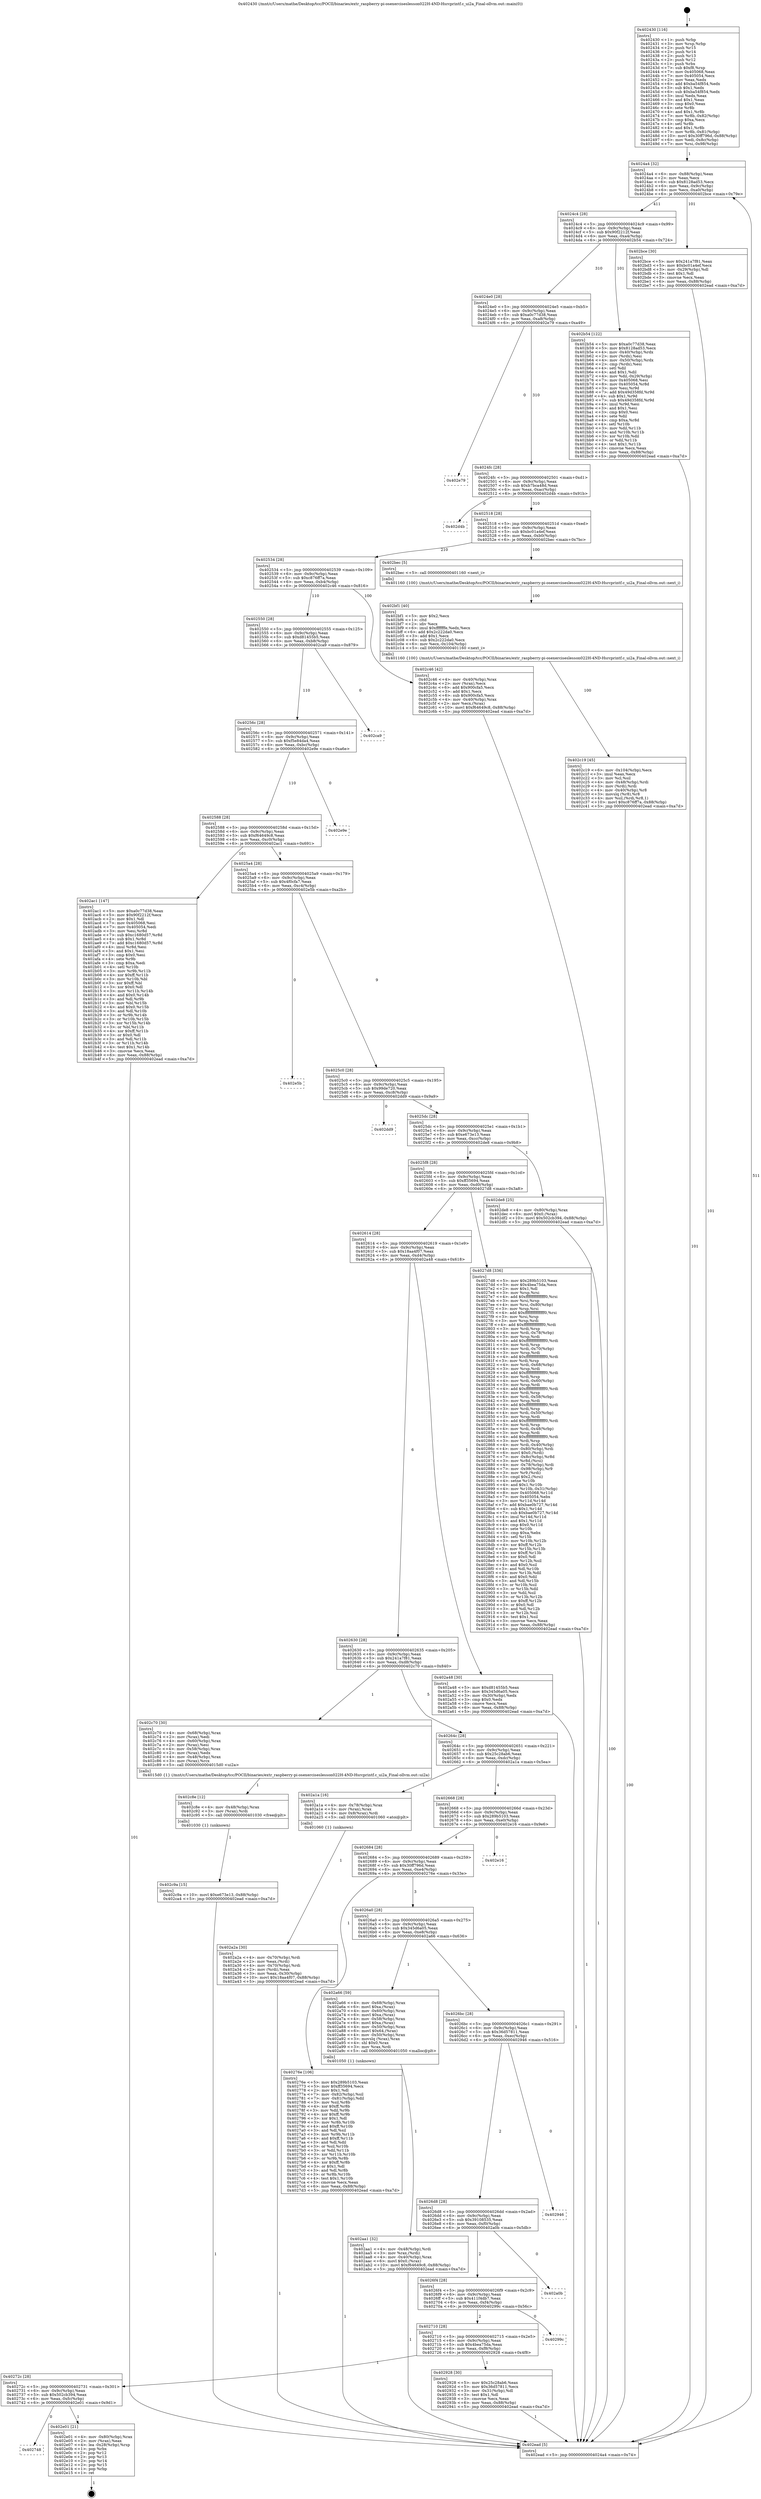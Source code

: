 digraph "0x402430" {
  label = "0x402430 (/mnt/c/Users/mathe/Desktop/tcc/POCII/binaries/extr_raspberry-pi-osexerciseslesson022H-4ND-Hsrcprintf.c_ui2a_Final-ollvm.out::main(0))"
  labelloc = "t"
  node[shape=record]

  Entry [label="",width=0.3,height=0.3,shape=circle,fillcolor=black,style=filled]
  "0x4024a4" [label="{
     0x4024a4 [32]\l
     | [instrs]\l
     &nbsp;&nbsp;0x4024a4 \<+6\>: mov -0x88(%rbp),%eax\l
     &nbsp;&nbsp;0x4024aa \<+2\>: mov %eax,%ecx\l
     &nbsp;&nbsp;0x4024ac \<+6\>: sub $0x8128ad53,%ecx\l
     &nbsp;&nbsp;0x4024b2 \<+6\>: mov %eax,-0x9c(%rbp)\l
     &nbsp;&nbsp;0x4024b8 \<+6\>: mov %ecx,-0xa0(%rbp)\l
     &nbsp;&nbsp;0x4024be \<+6\>: je 0000000000402bce \<main+0x79e\>\l
  }"]
  "0x402bce" [label="{
     0x402bce [30]\l
     | [instrs]\l
     &nbsp;&nbsp;0x402bce \<+5\>: mov $0x241a7f81,%eax\l
     &nbsp;&nbsp;0x402bd3 \<+5\>: mov $0xbc01a4ef,%ecx\l
     &nbsp;&nbsp;0x402bd8 \<+3\>: mov -0x29(%rbp),%dl\l
     &nbsp;&nbsp;0x402bdb \<+3\>: test $0x1,%dl\l
     &nbsp;&nbsp;0x402bde \<+3\>: cmovne %ecx,%eax\l
     &nbsp;&nbsp;0x402be1 \<+6\>: mov %eax,-0x88(%rbp)\l
     &nbsp;&nbsp;0x402be7 \<+5\>: jmp 0000000000402ead \<main+0xa7d\>\l
  }"]
  "0x4024c4" [label="{
     0x4024c4 [28]\l
     | [instrs]\l
     &nbsp;&nbsp;0x4024c4 \<+5\>: jmp 00000000004024c9 \<main+0x99\>\l
     &nbsp;&nbsp;0x4024c9 \<+6\>: mov -0x9c(%rbp),%eax\l
     &nbsp;&nbsp;0x4024cf \<+5\>: sub $0x90f2212f,%eax\l
     &nbsp;&nbsp;0x4024d4 \<+6\>: mov %eax,-0xa4(%rbp)\l
     &nbsp;&nbsp;0x4024da \<+6\>: je 0000000000402b54 \<main+0x724\>\l
  }"]
  Exit [label="",width=0.3,height=0.3,shape=circle,fillcolor=black,style=filled,peripheries=2]
  "0x402b54" [label="{
     0x402b54 [122]\l
     | [instrs]\l
     &nbsp;&nbsp;0x402b54 \<+5\>: mov $0xa0c77d38,%eax\l
     &nbsp;&nbsp;0x402b59 \<+5\>: mov $0x8128ad53,%ecx\l
     &nbsp;&nbsp;0x402b5e \<+4\>: mov -0x40(%rbp),%rdx\l
     &nbsp;&nbsp;0x402b62 \<+2\>: mov (%rdx),%esi\l
     &nbsp;&nbsp;0x402b64 \<+4\>: mov -0x50(%rbp),%rdx\l
     &nbsp;&nbsp;0x402b68 \<+2\>: cmp (%rdx),%esi\l
     &nbsp;&nbsp;0x402b6a \<+4\>: setl %dil\l
     &nbsp;&nbsp;0x402b6e \<+4\>: and $0x1,%dil\l
     &nbsp;&nbsp;0x402b72 \<+4\>: mov %dil,-0x29(%rbp)\l
     &nbsp;&nbsp;0x402b76 \<+7\>: mov 0x405068,%esi\l
     &nbsp;&nbsp;0x402b7d \<+8\>: mov 0x405054,%r8d\l
     &nbsp;&nbsp;0x402b85 \<+3\>: mov %esi,%r9d\l
     &nbsp;&nbsp;0x402b88 \<+7\>: add $0x49d358fd,%r9d\l
     &nbsp;&nbsp;0x402b8f \<+4\>: sub $0x1,%r9d\l
     &nbsp;&nbsp;0x402b93 \<+7\>: sub $0x49d358fd,%r9d\l
     &nbsp;&nbsp;0x402b9a \<+4\>: imul %r9d,%esi\l
     &nbsp;&nbsp;0x402b9e \<+3\>: and $0x1,%esi\l
     &nbsp;&nbsp;0x402ba1 \<+3\>: cmp $0x0,%esi\l
     &nbsp;&nbsp;0x402ba4 \<+4\>: sete %dil\l
     &nbsp;&nbsp;0x402ba8 \<+4\>: cmp $0xa,%r8d\l
     &nbsp;&nbsp;0x402bac \<+4\>: setl %r10b\l
     &nbsp;&nbsp;0x402bb0 \<+3\>: mov %dil,%r11b\l
     &nbsp;&nbsp;0x402bb3 \<+3\>: and %r10b,%r11b\l
     &nbsp;&nbsp;0x402bb6 \<+3\>: xor %r10b,%dil\l
     &nbsp;&nbsp;0x402bb9 \<+3\>: or %dil,%r11b\l
     &nbsp;&nbsp;0x402bbc \<+4\>: test $0x1,%r11b\l
     &nbsp;&nbsp;0x402bc0 \<+3\>: cmovne %ecx,%eax\l
     &nbsp;&nbsp;0x402bc3 \<+6\>: mov %eax,-0x88(%rbp)\l
     &nbsp;&nbsp;0x402bc9 \<+5\>: jmp 0000000000402ead \<main+0xa7d\>\l
  }"]
  "0x4024e0" [label="{
     0x4024e0 [28]\l
     | [instrs]\l
     &nbsp;&nbsp;0x4024e0 \<+5\>: jmp 00000000004024e5 \<main+0xb5\>\l
     &nbsp;&nbsp;0x4024e5 \<+6\>: mov -0x9c(%rbp),%eax\l
     &nbsp;&nbsp;0x4024eb \<+5\>: sub $0xa0c77d38,%eax\l
     &nbsp;&nbsp;0x4024f0 \<+6\>: mov %eax,-0xa8(%rbp)\l
     &nbsp;&nbsp;0x4024f6 \<+6\>: je 0000000000402e79 \<main+0xa49\>\l
  }"]
  "0x402748" [label="{
     0x402748\l
  }", style=dashed]
  "0x402e79" [label="{
     0x402e79\l
  }", style=dashed]
  "0x4024fc" [label="{
     0x4024fc [28]\l
     | [instrs]\l
     &nbsp;&nbsp;0x4024fc \<+5\>: jmp 0000000000402501 \<main+0xd1\>\l
     &nbsp;&nbsp;0x402501 \<+6\>: mov -0x9c(%rbp),%eax\l
     &nbsp;&nbsp;0x402507 \<+5\>: sub $0xb7bca48d,%eax\l
     &nbsp;&nbsp;0x40250c \<+6\>: mov %eax,-0xac(%rbp)\l
     &nbsp;&nbsp;0x402512 \<+6\>: je 0000000000402d4b \<main+0x91b\>\l
  }"]
  "0x402e01" [label="{
     0x402e01 [21]\l
     | [instrs]\l
     &nbsp;&nbsp;0x402e01 \<+4\>: mov -0x80(%rbp),%rax\l
     &nbsp;&nbsp;0x402e05 \<+2\>: mov (%rax),%eax\l
     &nbsp;&nbsp;0x402e07 \<+4\>: lea -0x28(%rbp),%rsp\l
     &nbsp;&nbsp;0x402e0b \<+1\>: pop %rbx\l
     &nbsp;&nbsp;0x402e0c \<+2\>: pop %r12\l
     &nbsp;&nbsp;0x402e0e \<+2\>: pop %r13\l
     &nbsp;&nbsp;0x402e10 \<+2\>: pop %r14\l
     &nbsp;&nbsp;0x402e12 \<+2\>: pop %r15\l
     &nbsp;&nbsp;0x402e14 \<+1\>: pop %rbp\l
     &nbsp;&nbsp;0x402e15 \<+1\>: ret\l
  }"]
  "0x402d4b" [label="{
     0x402d4b\l
  }", style=dashed]
  "0x402518" [label="{
     0x402518 [28]\l
     | [instrs]\l
     &nbsp;&nbsp;0x402518 \<+5\>: jmp 000000000040251d \<main+0xed\>\l
     &nbsp;&nbsp;0x40251d \<+6\>: mov -0x9c(%rbp),%eax\l
     &nbsp;&nbsp;0x402523 \<+5\>: sub $0xbc01a4ef,%eax\l
     &nbsp;&nbsp;0x402528 \<+6\>: mov %eax,-0xb0(%rbp)\l
     &nbsp;&nbsp;0x40252e \<+6\>: je 0000000000402bec \<main+0x7bc\>\l
  }"]
  "0x402c9a" [label="{
     0x402c9a [15]\l
     | [instrs]\l
     &nbsp;&nbsp;0x402c9a \<+10\>: movl $0xe673e13,-0x88(%rbp)\l
     &nbsp;&nbsp;0x402ca4 \<+5\>: jmp 0000000000402ead \<main+0xa7d\>\l
  }"]
  "0x402bec" [label="{
     0x402bec [5]\l
     | [instrs]\l
     &nbsp;&nbsp;0x402bec \<+5\>: call 0000000000401160 \<next_i\>\l
     | [calls]\l
     &nbsp;&nbsp;0x401160 \{100\} (/mnt/c/Users/mathe/Desktop/tcc/POCII/binaries/extr_raspberry-pi-osexerciseslesson022H-4ND-Hsrcprintf.c_ui2a_Final-ollvm.out::next_i)\l
  }"]
  "0x402534" [label="{
     0x402534 [28]\l
     | [instrs]\l
     &nbsp;&nbsp;0x402534 \<+5\>: jmp 0000000000402539 \<main+0x109\>\l
     &nbsp;&nbsp;0x402539 \<+6\>: mov -0x9c(%rbp),%eax\l
     &nbsp;&nbsp;0x40253f \<+5\>: sub $0xc876ff7a,%eax\l
     &nbsp;&nbsp;0x402544 \<+6\>: mov %eax,-0xb4(%rbp)\l
     &nbsp;&nbsp;0x40254a \<+6\>: je 0000000000402c46 \<main+0x816\>\l
  }"]
  "0x402c8e" [label="{
     0x402c8e [12]\l
     | [instrs]\l
     &nbsp;&nbsp;0x402c8e \<+4\>: mov -0x48(%rbp),%rax\l
     &nbsp;&nbsp;0x402c92 \<+3\>: mov (%rax),%rdi\l
     &nbsp;&nbsp;0x402c95 \<+5\>: call 0000000000401030 \<free@plt\>\l
     | [calls]\l
     &nbsp;&nbsp;0x401030 \{1\} (unknown)\l
  }"]
  "0x402c46" [label="{
     0x402c46 [42]\l
     | [instrs]\l
     &nbsp;&nbsp;0x402c46 \<+4\>: mov -0x40(%rbp),%rax\l
     &nbsp;&nbsp;0x402c4a \<+2\>: mov (%rax),%ecx\l
     &nbsp;&nbsp;0x402c4c \<+6\>: add $0x900cfa5,%ecx\l
     &nbsp;&nbsp;0x402c52 \<+3\>: add $0x1,%ecx\l
     &nbsp;&nbsp;0x402c55 \<+6\>: sub $0x900cfa5,%ecx\l
     &nbsp;&nbsp;0x402c5b \<+4\>: mov -0x40(%rbp),%rax\l
     &nbsp;&nbsp;0x402c5f \<+2\>: mov %ecx,(%rax)\l
     &nbsp;&nbsp;0x402c61 \<+10\>: movl $0xf64649c8,-0x88(%rbp)\l
     &nbsp;&nbsp;0x402c6b \<+5\>: jmp 0000000000402ead \<main+0xa7d\>\l
  }"]
  "0x402550" [label="{
     0x402550 [28]\l
     | [instrs]\l
     &nbsp;&nbsp;0x402550 \<+5\>: jmp 0000000000402555 \<main+0x125\>\l
     &nbsp;&nbsp;0x402555 \<+6\>: mov -0x9c(%rbp),%eax\l
     &nbsp;&nbsp;0x40255b \<+5\>: sub $0xd81455b5,%eax\l
     &nbsp;&nbsp;0x402560 \<+6\>: mov %eax,-0xb8(%rbp)\l
     &nbsp;&nbsp;0x402566 \<+6\>: je 0000000000402ca9 \<main+0x879\>\l
  }"]
  "0x402c19" [label="{
     0x402c19 [45]\l
     | [instrs]\l
     &nbsp;&nbsp;0x402c19 \<+6\>: mov -0x104(%rbp),%ecx\l
     &nbsp;&nbsp;0x402c1f \<+3\>: imul %eax,%ecx\l
     &nbsp;&nbsp;0x402c22 \<+3\>: mov %cl,%sil\l
     &nbsp;&nbsp;0x402c25 \<+4\>: mov -0x48(%rbp),%rdi\l
     &nbsp;&nbsp;0x402c29 \<+3\>: mov (%rdi),%rdi\l
     &nbsp;&nbsp;0x402c2c \<+4\>: mov -0x40(%rbp),%r8\l
     &nbsp;&nbsp;0x402c30 \<+3\>: movslq (%r8),%r8\l
     &nbsp;&nbsp;0x402c33 \<+4\>: mov %sil,(%rdi,%r8,1)\l
     &nbsp;&nbsp;0x402c37 \<+10\>: movl $0xc876ff7a,-0x88(%rbp)\l
     &nbsp;&nbsp;0x402c41 \<+5\>: jmp 0000000000402ead \<main+0xa7d\>\l
  }"]
  "0x402ca9" [label="{
     0x402ca9\l
  }", style=dashed]
  "0x40256c" [label="{
     0x40256c [28]\l
     | [instrs]\l
     &nbsp;&nbsp;0x40256c \<+5\>: jmp 0000000000402571 \<main+0x141\>\l
     &nbsp;&nbsp;0x402571 \<+6\>: mov -0x9c(%rbp),%eax\l
     &nbsp;&nbsp;0x402577 \<+5\>: sub $0xf5e84da4,%eax\l
     &nbsp;&nbsp;0x40257c \<+6\>: mov %eax,-0xbc(%rbp)\l
     &nbsp;&nbsp;0x402582 \<+6\>: je 0000000000402e9e \<main+0xa6e\>\l
  }"]
  "0x402bf1" [label="{
     0x402bf1 [40]\l
     | [instrs]\l
     &nbsp;&nbsp;0x402bf1 \<+5\>: mov $0x2,%ecx\l
     &nbsp;&nbsp;0x402bf6 \<+1\>: cltd\l
     &nbsp;&nbsp;0x402bf7 \<+2\>: idiv %ecx\l
     &nbsp;&nbsp;0x402bf9 \<+6\>: imul $0xfffffffe,%edx,%ecx\l
     &nbsp;&nbsp;0x402bff \<+6\>: add $0x2c222da0,%ecx\l
     &nbsp;&nbsp;0x402c05 \<+3\>: add $0x1,%ecx\l
     &nbsp;&nbsp;0x402c08 \<+6\>: sub $0x2c222da0,%ecx\l
     &nbsp;&nbsp;0x402c0e \<+6\>: mov %ecx,-0x104(%rbp)\l
     &nbsp;&nbsp;0x402c14 \<+5\>: call 0000000000401160 \<next_i\>\l
     | [calls]\l
     &nbsp;&nbsp;0x401160 \{100\} (/mnt/c/Users/mathe/Desktop/tcc/POCII/binaries/extr_raspberry-pi-osexerciseslesson022H-4ND-Hsrcprintf.c_ui2a_Final-ollvm.out::next_i)\l
  }"]
  "0x402e9e" [label="{
     0x402e9e\l
  }", style=dashed]
  "0x402588" [label="{
     0x402588 [28]\l
     | [instrs]\l
     &nbsp;&nbsp;0x402588 \<+5\>: jmp 000000000040258d \<main+0x15d\>\l
     &nbsp;&nbsp;0x40258d \<+6\>: mov -0x9c(%rbp),%eax\l
     &nbsp;&nbsp;0x402593 \<+5\>: sub $0xf64649c8,%eax\l
     &nbsp;&nbsp;0x402598 \<+6\>: mov %eax,-0xc0(%rbp)\l
     &nbsp;&nbsp;0x40259e \<+6\>: je 0000000000402ac1 \<main+0x691\>\l
  }"]
  "0x402aa1" [label="{
     0x402aa1 [32]\l
     | [instrs]\l
     &nbsp;&nbsp;0x402aa1 \<+4\>: mov -0x48(%rbp),%rdi\l
     &nbsp;&nbsp;0x402aa5 \<+3\>: mov %rax,(%rdi)\l
     &nbsp;&nbsp;0x402aa8 \<+4\>: mov -0x40(%rbp),%rax\l
     &nbsp;&nbsp;0x402aac \<+6\>: movl $0x0,(%rax)\l
     &nbsp;&nbsp;0x402ab2 \<+10\>: movl $0xf64649c8,-0x88(%rbp)\l
     &nbsp;&nbsp;0x402abc \<+5\>: jmp 0000000000402ead \<main+0xa7d\>\l
  }"]
  "0x402ac1" [label="{
     0x402ac1 [147]\l
     | [instrs]\l
     &nbsp;&nbsp;0x402ac1 \<+5\>: mov $0xa0c77d38,%eax\l
     &nbsp;&nbsp;0x402ac6 \<+5\>: mov $0x90f2212f,%ecx\l
     &nbsp;&nbsp;0x402acb \<+2\>: mov $0x1,%dl\l
     &nbsp;&nbsp;0x402acd \<+7\>: mov 0x405068,%esi\l
     &nbsp;&nbsp;0x402ad4 \<+7\>: mov 0x405054,%edi\l
     &nbsp;&nbsp;0x402adb \<+3\>: mov %esi,%r8d\l
     &nbsp;&nbsp;0x402ade \<+7\>: sub $0xc1680d57,%r8d\l
     &nbsp;&nbsp;0x402ae5 \<+4\>: sub $0x1,%r8d\l
     &nbsp;&nbsp;0x402ae9 \<+7\>: add $0xc1680d57,%r8d\l
     &nbsp;&nbsp;0x402af0 \<+4\>: imul %r8d,%esi\l
     &nbsp;&nbsp;0x402af4 \<+3\>: and $0x1,%esi\l
     &nbsp;&nbsp;0x402af7 \<+3\>: cmp $0x0,%esi\l
     &nbsp;&nbsp;0x402afa \<+4\>: sete %r9b\l
     &nbsp;&nbsp;0x402afe \<+3\>: cmp $0xa,%edi\l
     &nbsp;&nbsp;0x402b01 \<+4\>: setl %r10b\l
     &nbsp;&nbsp;0x402b05 \<+3\>: mov %r9b,%r11b\l
     &nbsp;&nbsp;0x402b08 \<+4\>: xor $0xff,%r11b\l
     &nbsp;&nbsp;0x402b0c \<+3\>: mov %r10b,%bl\l
     &nbsp;&nbsp;0x402b0f \<+3\>: xor $0xff,%bl\l
     &nbsp;&nbsp;0x402b12 \<+3\>: xor $0x0,%dl\l
     &nbsp;&nbsp;0x402b15 \<+3\>: mov %r11b,%r14b\l
     &nbsp;&nbsp;0x402b18 \<+4\>: and $0x0,%r14b\l
     &nbsp;&nbsp;0x402b1c \<+3\>: and %dl,%r9b\l
     &nbsp;&nbsp;0x402b1f \<+3\>: mov %bl,%r15b\l
     &nbsp;&nbsp;0x402b22 \<+4\>: and $0x0,%r15b\l
     &nbsp;&nbsp;0x402b26 \<+3\>: and %dl,%r10b\l
     &nbsp;&nbsp;0x402b29 \<+3\>: or %r9b,%r14b\l
     &nbsp;&nbsp;0x402b2c \<+3\>: or %r10b,%r15b\l
     &nbsp;&nbsp;0x402b2f \<+3\>: xor %r15b,%r14b\l
     &nbsp;&nbsp;0x402b32 \<+3\>: or %bl,%r11b\l
     &nbsp;&nbsp;0x402b35 \<+4\>: xor $0xff,%r11b\l
     &nbsp;&nbsp;0x402b39 \<+3\>: or $0x0,%dl\l
     &nbsp;&nbsp;0x402b3c \<+3\>: and %dl,%r11b\l
     &nbsp;&nbsp;0x402b3f \<+3\>: or %r11b,%r14b\l
     &nbsp;&nbsp;0x402b42 \<+4\>: test $0x1,%r14b\l
     &nbsp;&nbsp;0x402b46 \<+3\>: cmovne %ecx,%eax\l
     &nbsp;&nbsp;0x402b49 \<+6\>: mov %eax,-0x88(%rbp)\l
     &nbsp;&nbsp;0x402b4f \<+5\>: jmp 0000000000402ead \<main+0xa7d\>\l
  }"]
  "0x4025a4" [label="{
     0x4025a4 [28]\l
     | [instrs]\l
     &nbsp;&nbsp;0x4025a4 \<+5\>: jmp 00000000004025a9 \<main+0x179\>\l
     &nbsp;&nbsp;0x4025a9 \<+6\>: mov -0x9c(%rbp),%eax\l
     &nbsp;&nbsp;0x4025af \<+5\>: sub $0x4f0cfa7,%eax\l
     &nbsp;&nbsp;0x4025b4 \<+6\>: mov %eax,-0xc4(%rbp)\l
     &nbsp;&nbsp;0x4025ba \<+6\>: je 0000000000402e5b \<main+0xa2b\>\l
  }"]
  "0x402a2a" [label="{
     0x402a2a [30]\l
     | [instrs]\l
     &nbsp;&nbsp;0x402a2a \<+4\>: mov -0x70(%rbp),%rdi\l
     &nbsp;&nbsp;0x402a2e \<+2\>: mov %eax,(%rdi)\l
     &nbsp;&nbsp;0x402a30 \<+4\>: mov -0x70(%rbp),%rdi\l
     &nbsp;&nbsp;0x402a34 \<+2\>: mov (%rdi),%eax\l
     &nbsp;&nbsp;0x402a36 \<+3\>: mov %eax,-0x30(%rbp)\l
     &nbsp;&nbsp;0x402a39 \<+10\>: movl $0x18aa4f07,-0x88(%rbp)\l
     &nbsp;&nbsp;0x402a43 \<+5\>: jmp 0000000000402ead \<main+0xa7d\>\l
  }"]
  "0x402e5b" [label="{
     0x402e5b\l
  }", style=dashed]
  "0x4025c0" [label="{
     0x4025c0 [28]\l
     | [instrs]\l
     &nbsp;&nbsp;0x4025c0 \<+5\>: jmp 00000000004025c5 \<main+0x195\>\l
     &nbsp;&nbsp;0x4025c5 \<+6\>: mov -0x9c(%rbp),%eax\l
     &nbsp;&nbsp;0x4025cb \<+5\>: sub $0x99de720,%eax\l
     &nbsp;&nbsp;0x4025d0 \<+6\>: mov %eax,-0xc8(%rbp)\l
     &nbsp;&nbsp;0x4025d6 \<+6\>: je 0000000000402dd9 \<main+0x9a9\>\l
  }"]
  "0x40272c" [label="{
     0x40272c [28]\l
     | [instrs]\l
     &nbsp;&nbsp;0x40272c \<+5\>: jmp 0000000000402731 \<main+0x301\>\l
     &nbsp;&nbsp;0x402731 \<+6\>: mov -0x9c(%rbp),%eax\l
     &nbsp;&nbsp;0x402737 \<+5\>: sub $0x502cb394,%eax\l
     &nbsp;&nbsp;0x40273c \<+6\>: mov %eax,-0xfc(%rbp)\l
     &nbsp;&nbsp;0x402742 \<+6\>: je 0000000000402e01 \<main+0x9d1\>\l
  }"]
  "0x402dd9" [label="{
     0x402dd9\l
  }", style=dashed]
  "0x4025dc" [label="{
     0x4025dc [28]\l
     | [instrs]\l
     &nbsp;&nbsp;0x4025dc \<+5\>: jmp 00000000004025e1 \<main+0x1b1\>\l
     &nbsp;&nbsp;0x4025e1 \<+6\>: mov -0x9c(%rbp),%eax\l
     &nbsp;&nbsp;0x4025e7 \<+5\>: sub $0xe673e13,%eax\l
     &nbsp;&nbsp;0x4025ec \<+6\>: mov %eax,-0xcc(%rbp)\l
     &nbsp;&nbsp;0x4025f2 \<+6\>: je 0000000000402de8 \<main+0x9b8\>\l
  }"]
  "0x402928" [label="{
     0x402928 [30]\l
     | [instrs]\l
     &nbsp;&nbsp;0x402928 \<+5\>: mov $0x25c28ab6,%eax\l
     &nbsp;&nbsp;0x40292d \<+5\>: mov $0x36d57811,%ecx\l
     &nbsp;&nbsp;0x402932 \<+3\>: mov -0x31(%rbp),%dl\l
     &nbsp;&nbsp;0x402935 \<+3\>: test $0x1,%dl\l
     &nbsp;&nbsp;0x402938 \<+3\>: cmovne %ecx,%eax\l
     &nbsp;&nbsp;0x40293b \<+6\>: mov %eax,-0x88(%rbp)\l
     &nbsp;&nbsp;0x402941 \<+5\>: jmp 0000000000402ead \<main+0xa7d\>\l
  }"]
  "0x402de8" [label="{
     0x402de8 [25]\l
     | [instrs]\l
     &nbsp;&nbsp;0x402de8 \<+4\>: mov -0x80(%rbp),%rax\l
     &nbsp;&nbsp;0x402dec \<+6\>: movl $0x0,(%rax)\l
     &nbsp;&nbsp;0x402df2 \<+10\>: movl $0x502cb394,-0x88(%rbp)\l
     &nbsp;&nbsp;0x402dfc \<+5\>: jmp 0000000000402ead \<main+0xa7d\>\l
  }"]
  "0x4025f8" [label="{
     0x4025f8 [28]\l
     | [instrs]\l
     &nbsp;&nbsp;0x4025f8 \<+5\>: jmp 00000000004025fd \<main+0x1cd\>\l
     &nbsp;&nbsp;0x4025fd \<+6\>: mov -0x9c(%rbp),%eax\l
     &nbsp;&nbsp;0x402603 \<+5\>: sub $0xff35694,%eax\l
     &nbsp;&nbsp;0x402608 \<+6\>: mov %eax,-0xd0(%rbp)\l
     &nbsp;&nbsp;0x40260e \<+6\>: je 00000000004027d8 \<main+0x3a8\>\l
  }"]
  "0x402710" [label="{
     0x402710 [28]\l
     | [instrs]\l
     &nbsp;&nbsp;0x402710 \<+5\>: jmp 0000000000402715 \<main+0x2e5\>\l
     &nbsp;&nbsp;0x402715 \<+6\>: mov -0x9c(%rbp),%eax\l
     &nbsp;&nbsp;0x40271b \<+5\>: sub $0x4bea75da,%eax\l
     &nbsp;&nbsp;0x402720 \<+6\>: mov %eax,-0xf8(%rbp)\l
     &nbsp;&nbsp;0x402726 \<+6\>: je 0000000000402928 \<main+0x4f8\>\l
  }"]
  "0x4027d8" [label="{
     0x4027d8 [336]\l
     | [instrs]\l
     &nbsp;&nbsp;0x4027d8 \<+5\>: mov $0x289b5103,%eax\l
     &nbsp;&nbsp;0x4027dd \<+5\>: mov $0x4bea75da,%ecx\l
     &nbsp;&nbsp;0x4027e2 \<+2\>: mov $0x1,%dl\l
     &nbsp;&nbsp;0x4027e4 \<+3\>: mov %rsp,%rsi\l
     &nbsp;&nbsp;0x4027e7 \<+4\>: add $0xfffffffffffffff0,%rsi\l
     &nbsp;&nbsp;0x4027eb \<+3\>: mov %rsi,%rsp\l
     &nbsp;&nbsp;0x4027ee \<+4\>: mov %rsi,-0x80(%rbp)\l
     &nbsp;&nbsp;0x4027f2 \<+3\>: mov %rsp,%rsi\l
     &nbsp;&nbsp;0x4027f5 \<+4\>: add $0xfffffffffffffff0,%rsi\l
     &nbsp;&nbsp;0x4027f9 \<+3\>: mov %rsi,%rsp\l
     &nbsp;&nbsp;0x4027fc \<+3\>: mov %rsp,%rdi\l
     &nbsp;&nbsp;0x4027ff \<+4\>: add $0xfffffffffffffff0,%rdi\l
     &nbsp;&nbsp;0x402803 \<+3\>: mov %rdi,%rsp\l
     &nbsp;&nbsp;0x402806 \<+4\>: mov %rdi,-0x78(%rbp)\l
     &nbsp;&nbsp;0x40280a \<+3\>: mov %rsp,%rdi\l
     &nbsp;&nbsp;0x40280d \<+4\>: add $0xfffffffffffffff0,%rdi\l
     &nbsp;&nbsp;0x402811 \<+3\>: mov %rdi,%rsp\l
     &nbsp;&nbsp;0x402814 \<+4\>: mov %rdi,-0x70(%rbp)\l
     &nbsp;&nbsp;0x402818 \<+3\>: mov %rsp,%rdi\l
     &nbsp;&nbsp;0x40281b \<+4\>: add $0xfffffffffffffff0,%rdi\l
     &nbsp;&nbsp;0x40281f \<+3\>: mov %rdi,%rsp\l
     &nbsp;&nbsp;0x402822 \<+4\>: mov %rdi,-0x68(%rbp)\l
     &nbsp;&nbsp;0x402826 \<+3\>: mov %rsp,%rdi\l
     &nbsp;&nbsp;0x402829 \<+4\>: add $0xfffffffffffffff0,%rdi\l
     &nbsp;&nbsp;0x40282d \<+3\>: mov %rdi,%rsp\l
     &nbsp;&nbsp;0x402830 \<+4\>: mov %rdi,-0x60(%rbp)\l
     &nbsp;&nbsp;0x402834 \<+3\>: mov %rsp,%rdi\l
     &nbsp;&nbsp;0x402837 \<+4\>: add $0xfffffffffffffff0,%rdi\l
     &nbsp;&nbsp;0x40283b \<+3\>: mov %rdi,%rsp\l
     &nbsp;&nbsp;0x40283e \<+4\>: mov %rdi,-0x58(%rbp)\l
     &nbsp;&nbsp;0x402842 \<+3\>: mov %rsp,%rdi\l
     &nbsp;&nbsp;0x402845 \<+4\>: add $0xfffffffffffffff0,%rdi\l
     &nbsp;&nbsp;0x402849 \<+3\>: mov %rdi,%rsp\l
     &nbsp;&nbsp;0x40284c \<+4\>: mov %rdi,-0x50(%rbp)\l
     &nbsp;&nbsp;0x402850 \<+3\>: mov %rsp,%rdi\l
     &nbsp;&nbsp;0x402853 \<+4\>: add $0xfffffffffffffff0,%rdi\l
     &nbsp;&nbsp;0x402857 \<+3\>: mov %rdi,%rsp\l
     &nbsp;&nbsp;0x40285a \<+4\>: mov %rdi,-0x48(%rbp)\l
     &nbsp;&nbsp;0x40285e \<+3\>: mov %rsp,%rdi\l
     &nbsp;&nbsp;0x402861 \<+4\>: add $0xfffffffffffffff0,%rdi\l
     &nbsp;&nbsp;0x402865 \<+3\>: mov %rdi,%rsp\l
     &nbsp;&nbsp;0x402868 \<+4\>: mov %rdi,-0x40(%rbp)\l
     &nbsp;&nbsp;0x40286c \<+4\>: mov -0x80(%rbp),%rdi\l
     &nbsp;&nbsp;0x402870 \<+6\>: movl $0x0,(%rdi)\l
     &nbsp;&nbsp;0x402876 \<+7\>: mov -0x8c(%rbp),%r8d\l
     &nbsp;&nbsp;0x40287d \<+3\>: mov %r8d,(%rsi)\l
     &nbsp;&nbsp;0x402880 \<+4\>: mov -0x78(%rbp),%rdi\l
     &nbsp;&nbsp;0x402884 \<+7\>: mov -0x98(%rbp),%r9\l
     &nbsp;&nbsp;0x40288b \<+3\>: mov %r9,(%rdi)\l
     &nbsp;&nbsp;0x40288e \<+3\>: cmpl $0x2,(%rsi)\l
     &nbsp;&nbsp;0x402891 \<+4\>: setne %r10b\l
     &nbsp;&nbsp;0x402895 \<+4\>: and $0x1,%r10b\l
     &nbsp;&nbsp;0x402899 \<+4\>: mov %r10b,-0x31(%rbp)\l
     &nbsp;&nbsp;0x40289d \<+8\>: mov 0x405068,%r11d\l
     &nbsp;&nbsp;0x4028a5 \<+7\>: mov 0x405054,%ebx\l
     &nbsp;&nbsp;0x4028ac \<+3\>: mov %r11d,%r14d\l
     &nbsp;&nbsp;0x4028af \<+7\>: add $0xbae0b727,%r14d\l
     &nbsp;&nbsp;0x4028b6 \<+4\>: sub $0x1,%r14d\l
     &nbsp;&nbsp;0x4028ba \<+7\>: sub $0xbae0b727,%r14d\l
     &nbsp;&nbsp;0x4028c1 \<+4\>: imul %r14d,%r11d\l
     &nbsp;&nbsp;0x4028c5 \<+4\>: and $0x1,%r11d\l
     &nbsp;&nbsp;0x4028c9 \<+4\>: cmp $0x0,%r11d\l
     &nbsp;&nbsp;0x4028cd \<+4\>: sete %r10b\l
     &nbsp;&nbsp;0x4028d1 \<+3\>: cmp $0xa,%ebx\l
     &nbsp;&nbsp;0x4028d4 \<+4\>: setl %r15b\l
     &nbsp;&nbsp;0x4028d8 \<+3\>: mov %r10b,%r12b\l
     &nbsp;&nbsp;0x4028db \<+4\>: xor $0xff,%r12b\l
     &nbsp;&nbsp;0x4028df \<+3\>: mov %r15b,%r13b\l
     &nbsp;&nbsp;0x4028e2 \<+4\>: xor $0xff,%r13b\l
     &nbsp;&nbsp;0x4028e6 \<+3\>: xor $0x0,%dl\l
     &nbsp;&nbsp;0x4028e9 \<+3\>: mov %r12b,%sil\l
     &nbsp;&nbsp;0x4028ec \<+4\>: and $0x0,%sil\l
     &nbsp;&nbsp;0x4028f0 \<+3\>: and %dl,%r10b\l
     &nbsp;&nbsp;0x4028f3 \<+3\>: mov %r13b,%dil\l
     &nbsp;&nbsp;0x4028f6 \<+4\>: and $0x0,%dil\l
     &nbsp;&nbsp;0x4028fa \<+3\>: and %dl,%r15b\l
     &nbsp;&nbsp;0x4028fd \<+3\>: or %r10b,%sil\l
     &nbsp;&nbsp;0x402900 \<+3\>: or %r15b,%dil\l
     &nbsp;&nbsp;0x402903 \<+3\>: xor %dil,%sil\l
     &nbsp;&nbsp;0x402906 \<+3\>: or %r13b,%r12b\l
     &nbsp;&nbsp;0x402909 \<+4\>: xor $0xff,%r12b\l
     &nbsp;&nbsp;0x40290d \<+3\>: or $0x0,%dl\l
     &nbsp;&nbsp;0x402910 \<+3\>: and %dl,%r12b\l
     &nbsp;&nbsp;0x402913 \<+3\>: or %r12b,%sil\l
     &nbsp;&nbsp;0x402916 \<+4\>: test $0x1,%sil\l
     &nbsp;&nbsp;0x40291a \<+3\>: cmovne %ecx,%eax\l
     &nbsp;&nbsp;0x40291d \<+6\>: mov %eax,-0x88(%rbp)\l
     &nbsp;&nbsp;0x402923 \<+5\>: jmp 0000000000402ead \<main+0xa7d\>\l
  }"]
  "0x402614" [label="{
     0x402614 [28]\l
     | [instrs]\l
     &nbsp;&nbsp;0x402614 \<+5\>: jmp 0000000000402619 \<main+0x1e9\>\l
     &nbsp;&nbsp;0x402619 \<+6\>: mov -0x9c(%rbp),%eax\l
     &nbsp;&nbsp;0x40261f \<+5\>: sub $0x18aa4f07,%eax\l
     &nbsp;&nbsp;0x402624 \<+6\>: mov %eax,-0xd4(%rbp)\l
     &nbsp;&nbsp;0x40262a \<+6\>: je 0000000000402a48 \<main+0x618\>\l
  }"]
  "0x40299c" [label="{
     0x40299c\l
  }", style=dashed]
  "0x402a48" [label="{
     0x402a48 [30]\l
     | [instrs]\l
     &nbsp;&nbsp;0x402a48 \<+5\>: mov $0xd81455b5,%eax\l
     &nbsp;&nbsp;0x402a4d \<+5\>: mov $0x345d6a05,%ecx\l
     &nbsp;&nbsp;0x402a52 \<+3\>: mov -0x30(%rbp),%edx\l
     &nbsp;&nbsp;0x402a55 \<+3\>: cmp $0x0,%edx\l
     &nbsp;&nbsp;0x402a58 \<+3\>: cmove %ecx,%eax\l
     &nbsp;&nbsp;0x402a5b \<+6\>: mov %eax,-0x88(%rbp)\l
     &nbsp;&nbsp;0x402a61 \<+5\>: jmp 0000000000402ead \<main+0xa7d\>\l
  }"]
  "0x402630" [label="{
     0x402630 [28]\l
     | [instrs]\l
     &nbsp;&nbsp;0x402630 \<+5\>: jmp 0000000000402635 \<main+0x205\>\l
     &nbsp;&nbsp;0x402635 \<+6\>: mov -0x9c(%rbp),%eax\l
     &nbsp;&nbsp;0x40263b \<+5\>: sub $0x241a7f81,%eax\l
     &nbsp;&nbsp;0x402640 \<+6\>: mov %eax,-0xd8(%rbp)\l
     &nbsp;&nbsp;0x402646 \<+6\>: je 0000000000402c70 \<main+0x840\>\l
  }"]
  "0x4026f4" [label="{
     0x4026f4 [28]\l
     | [instrs]\l
     &nbsp;&nbsp;0x4026f4 \<+5\>: jmp 00000000004026f9 \<main+0x2c9\>\l
     &nbsp;&nbsp;0x4026f9 \<+6\>: mov -0x9c(%rbp),%eax\l
     &nbsp;&nbsp;0x4026ff \<+5\>: sub $0x411f4db7,%eax\l
     &nbsp;&nbsp;0x402704 \<+6\>: mov %eax,-0xf4(%rbp)\l
     &nbsp;&nbsp;0x40270a \<+6\>: je 000000000040299c \<main+0x56c\>\l
  }"]
  "0x402c70" [label="{
     0x402c70 [30]\l
     | [instrs]\l
     &nbsp;&nbsp;0x402c70 \<+4\>: mov -0x68(%rbp),%rax\l
     &nbsp;&nbsp;0x402c74 \<+2\>: mov (%rax),%edi\l
     &nbsp;&nbsp;0x402c76 \<+4\>: mov -0x60(%rbp),%rax\l
     &nbsp;&nbsp;0x402c7a \<+2\>: mov (%rax),%esi\l
     &nbsp;&nbsp;0x402c7c \<+4\>: mov -0x58(%rbp),%rax\l
     &nbsp;&nbsp;0x402c80 \<+2\>: mov (%rax),%edx\l
     &nbsp;&nbsp;0x402c82 \<+4\>: mov -0x48(%rbp),%rax\l
     &nbsp;&nbsp;0x402c86 \<+3\>: mov (%rax),%rcx\l
     &nbsp;&nbsp;0x402c89 \<+5\>: call 00000000004015d0 \<ui2a\>\l
     | [calls]\l
     &nbsp;&nbsp;0x4015d0 \{1\} (/mnt/c/Users/mathe/Desktop/tcc/POCII/binaries/extr_raspberry-pi-osexerciseslesson022H-4ND-Hsrcprintf.c_ui2a_Final-ollvm.out::ui2a)\l
  }"]
  "0x40264c" [label="{
     0x40264c [28]\l
     | [instrs]\l
     &nbsp;&nbsp;0x40264c \<+5\>: jmp 0000000000402651 \<main+0x221\>\l
     &nbsp;&nbsp;0x402651 \<+6\>: mov -0x9c(%rbp),%eax\l
     &nbsp;&nbsp;0x402657 \<+5\>: sub $0x25c28ab6,%eax\l
     &nbsp;&nbsp;0x40265c \<+6\>: mov %eax,-0xdc(%rbp)\l
     &nbsp;&nbsp;0x402662 \<+6\>: je 0000000000402a1a \<main+0x5ea\>\l
  }"]
  "0x402a0b" [label="{
     0x402a0b\l
  }", style=dashed]
  "0x402a1a" [label="{
     0x402a1a [16]\l
     | [instrs]\l
     &nbsp;&nbsp;0x402a1a \<+4\>: mov -0x78(%rbp),%rax\l
     &nbsp;&nbsp;0x402a1e \<+3\>: mov (%rax),%rax\l
     &nbsp;&nbsp;0x402a21 \<+4\>: mov 0x8(%rax),%rdi\l
     &nbsp;&nbsp;0x402a25 \<+5\>: call 0000000000401060 \<atoi@plt\>\l
     | [calls]\l
     &nbsp;&nbsp;0x401060 \{1\} (unknown)\l
  }"]
  "0x402668" [label="{
     0x402668 [28]\l
     | [instrs]\l
     &nbsp;&nbsp;0x402668 \<+5\>: jmp 000000000040266d \<main+0x23d\>\l
     &nbsp;&nbsp;0x40266d \<+6\>: mov -0x9c(%rbp),%eax\l
     &nbsp;&nbsp;0x402673 \<+5\>: sub $0x289b5103,%eax\l
     &nbsp;&nbsp;0x402678 \<+6\>: mov %eax,-0xe0(%rbp)\l
     &nbsp;&nbsp;0x40267e \<+6\>: je 0000000000402e16 \<main+0x9e6\>\l
  }"]
  "0x4026d8" [label="{
     0x4026d8 [28]\l
     | [instrs]\l
     &nbsp;&nbsp;0x4026d8 \<+5\>: jmp 00000000004026dd \<main+0x2ad\>\l
     &nbsp;&nbsp;0x4026dd \<+6\>: mov -0x9c(%rbp),%eax\l
     &nbsp;&nbsp;0x4026e3 \<+5\>: sub $0x39108535,%eax\l
     &nbsp;&nbsp;0x4026e8 \<+6\>: mov %eax,-0xf0(%rbp)\l
     &nbsp;&nbsp;0x4026ee \<+6\>: je 0000000000402a0b \<main+0x5db\>\l
  }"]
  "0x402e16" [label="{
     0x402e16\l
  }", style=dashed]
  "0x402684" [label="{
     0x402684 [28]\l
     | [instrs]\l
     &nbsp;&nbsp;0x402684 \<+5\>: jmp 0000000000402689 \<main+0x259\>\l
     &nbsp;&nbsp;0x402689 \<+6\>: mov -0x9c(%rbp),%eax\l
     &nbsp;&nbsp;0x40268f \<+5\>: sub $0x30ff796d,%eax\l
     &nbsp;&nbsp;0x402694 \<+6\>: mov %eax,-0xe4(%rbp)\l
     &nbsp;&nbsp;0x40269a \<+6\>: je 000000000040276e \<main+0x33e\>\l
  }"]
  "0x402946" [label="{
     0x402946\l
  }", style=dashed]
  "0x40276e" [label="{
     0x40276e [106]\l
     | [instrs]\l
     &nbsp;&nbsp;0x40276e \<+5\>: mov $0x289b5103,%eax\l
     &nbsp;&nbsp;0x402773 \<+5\>: mov $0xff35694,%ecx\l
     &nbsp;&nbsp;0x402778 \<+2\>: mov $0x1,%dl\l
     &nbsp;&nbsp;0x40277a \<+7\>: mov -0x82(%rbp),%sil\l
     &nbsp;&nbsp;0x402781 \<+7\>: mov -0x81(%rbp),%dil\l
     &nbsp;&nbsp;0x402788 \<+3\>: mov %sil,%r8b\l
     &nbsp;&nbsp;0x40278b \<+4\>: xor $0xff,%r8b\l
     &nbsp;&nbsp;0x40278f \<+3\>: mov %dil,%r9b\l
     &nbsp;&nbsp;0x402792 \<+4\>: xor $0xff,%r9b\l
     &nbsp;&nbsp;0x402796 \<+3\>: xor $0x1,%dl\l
     &nbsp;&nbsp;0x402799 \<+3\>: mov %r8b,%r10b\l
     &nbsp;&nbsp;0x40279c \<+4\>: and $0xff,%r10b\l
     &nbsp;&nbsp;0x4027a0 \<+3\>: and %dl,%sil\l
     &nbsp;&nbsp;0x4027a3 \<+3\>: mov %r9b,%r11b\l
     &nbsp;&nbsp;0x4027a6 \<+4\>: and $0xff,%r11b\l
     &nbsp;&nbsp;0x4027aa \<+3\>: and %dl,%dil\l
     &nbsp;&nbsp;0x4027ad \<+3\>: or %sil,%r10b\l
     &nbsp;&nbsp;0x4027b0 \<+3\>: or %dil,%r11b\l
     &nbsp;&nbsp;0x4027b3 \<+3\>: xor %r11b,%r10b\l
     &nbsp;&nbsp;0x4027b6 \<+3\>: or %r9b,%r8b\l
     &nbsp;&nbsp;0x4027b9 \<+4\>: xor $0xff,%r8b\l
     &nbsp;&nbsp;0x4027bd \<+3\>: or $0x1,%dl\l
     &nbsp;&nbsp;0x4027c0 \<+3\>: and %dl,%r8b\l
     &nbsp;&nbsp;0x4027c3 \<+3\>: or %r8b,%r10b\l
     &nbsp;&nbsp;0x4027c6 \<+4\>: test $0x1,%r10b\l
     &nbsp;&nbsp;0x4027ca \<+3\>: cmovne %ecx,%eax\l
     &nbsp;&nbsp;0x4027cd \<+6\>: mov %eax,-0x88(%rbp)\l
     &nbsp;&nbsp;0x4027d3 \<+5\>: jmp 0000000000402ead \<main+0xa7d\>\l
  }"]
  "0x4026a0" [label="{
     0x4026a0 [28]\l
     | [instrs]\l
     &nbsp;&nbsp;0x4026a0 \<+5\>: jmp 00000000004026a5 \<main+0x275\>\l
     &nbsp;&nbsp;0x4026a5 \<+6\>: mov -0x9c(%rbp),%eax\l
     &nbsp;&nbsp;0x4026ab \<+5\>: sub $0x345d6a05,%eax\l
     &nbsp;&nbsp;0x4026b0 \<+6\>: mov %eax,-0xe8(%rbp)\l
     &nbsp;&nbsp;0x4026b6 \<+6\>: je 0000000000402a66 \<main+0x636\>\l
  }"]
  "0x402ead" [label="{
     0x402ead [5]\l
     | [instrs]\l
     &nbsp;&nbsp;0x402ead \<+5\>: jmp 00000000004024a4 \<main+0x74\>\l
  }"]
  "0x402430" [label="{
     0x402430 [116]\l
     | [instrs]\l
     &nbsp;&nbsp;0x402430 \<+1\>: push %rbp\l
     &nbsp;&nbsp;0x402431 \<+3\>: mov %rsp,%rbp\l
     &nbsp;&nbsp;0x402434 \<+2\>: push %r15\l
     &nbsp;&nbsp;0x402436 \<+2\>: push %r14\l
     &nbsp;&nbsp;0x402438 \<+2\>: push %r13\l
     &nbsp;&nbsp;0x40243a \<+2\>: push %r12\l
     &nbsp;&nbsp;0x40243c \<+1\>: push %rbx\l
     &nbsp;&nbsp;0x40243d \<+7\>: sub $0xf8,%rsp\l
     &nbsp;&nbsp;0x402444 \<+7\>: mov 0x405068,%eax\l
     &nbsp;&nbsp;0x40244b \<+7\>: mov 0x405054,%ecx\l
     &nbsp;&nbsp;0x402452 \<+2\>: mov %eax,%edx\l
     &nbsp;&nbsp;0x402454 \<+6\>: add $0xba54f854,%edx\l
     &nbsp;&nbsp;0x40245a \<+3\>: sub $0x1,%edx\l
     &nbsp;&nbsp;0x40245d \<+6\>: sub $0xba54f854,%edx\l
     &nbsp;&nbsp;0x402463 \<+3\>: imul %edx,%eax\l
     &nbsp;&nbsp;0x402466 \<+3\>: and $0x1,%eax\l
     &nbsp;&nbsp;0x402469 \<+3\>: cmp $0x0,%eax\l
     &nbsp;&nbsp;0x40246c \<+4\>: sete %r8b\l
     &nbsp;&nbsp;0x402470 \<+4\>: and $0x1,%r8b\l
     &nbsp;&nbsp;0x402474 \<+7\>: mov %r8b,-0x82(%rbp)\l
     &nbsp;&nbsp;0x40247b \<+3\>: cmp $0xa,%ecx\l
     &nbsp;&nbsp;0x40247e \<+4\>: setl %r8b\l
     &nbsp;&nbsp;0x402482 \<+4\>: and $0x1,%r8b\l
     &nbsp;&nbsp;0x402486 \<+7\>: mov %r8b,-0x81(%rbp)\l
     &nbsp;&nbsp;0x40248d \<+10\>: movl $0x30ff796d,-0x88(%rbp)\l
     &nbsp;&nbsp;0x402497 \<+6\>: mov %edi,-0x8c(%rbp)\l
     &nbsp;&nbsp;0x40249d \<+7\>: mov %rsi,-0x98(%rbp)\l
  }"]
  "0x4026bc" [label="{
     0x4026bc [28]\l
     | [instrs]\l
     &nbsp;&nbsp;0x4026bc \<+5\>: jmp 00000000004026c1 \<main+0x291\>\l
     &nbsp;&nbsp;0x4026c1 \<+6\>: mov -0x9c(%rbp),%eax\l
     &nbsp;&nbsp;0x4026c7 \<+5\>: sub $0x36d57811,%eax\l
     &nbsp;&nbsp;0x4026cc \<+6\>: mov %eax,-0xec(%rbp)\l
     &nbsp;&nbsp;0x4026d2 \<+6\>: je 0000000000402946 \<main+0x516\>\l
  }"]
  "0x402a66" [label="{
     0x402a66 [59]\l
     | [instrs]\l
     &nbsp;&nbsp;0x402a66 \<+4\>: mov -0x68(%rbp),%rax\l
     &nbsp;&nbsp;0x402a6a \<+6\>: movl $0xa,(%rax)\l
     &nbsp;&nbsp;0x402a70 \<+4\>: mov -0x60(%rbp),%rax\l
     &nbsp;&nbsp;0x402a74 \<+6\>: movl $0xa,(%rax)\l
     &nbsp;&nbsp;0x402a7a \<+4\>: mov -0x58(%rbp),%rax\l
     &nbsp;&nbsp;0x402a7e \<+6\>: movl $0xa,(%rax)\l
     &nbsp;&nbsp;0x402a84 \<+4\>: mov -0x50(%rbp),%rax\l
     &nbsp;&nbsp;0x402a88 \<+6\>: movl $0x64,(%rax)\l
     &nbsp;&nbsp;0x402a8e \<+4\>: mov -0x50(%rbp),%rax\l
     &nbsp;&nbsp;0x402a92 \<+3\>: movslq (%rax),%rax\l
     &nbsp;&nbsp;0x402a95 \<+4\>: shl $0x0,%rax\l
     &nbsp;&nbsp;0x402a99 \<+3\>: mov %rax,%rdi\l
     &nbsp;&nbsp;0x402a9c \<+5\>: call 0000000000401050 \<malloc@plt\>\l
     | [calls]\l
     &nbsp;&nbsp;0x401050 \{1\} (unknown)\l
  }"]
  Entry -> "0x402430" [label=" 1"]
  "0x4024a4" -> "0x402bce" [label=" 101"]
  "0x4024a4" -> "0x4024c4" [label=" 411"]
  "0x402e01" -> Exit [label=" 1"]
  "0x4024c4" -> "0x402b54" [label=" 101"]
  "0x4024c4" -> "0x4024e0" [label=" 310"]
  "0x40272c" -> "0x402748" [label=" 0"]
  "0x4024e0" -> "0x402e79" [label=" 0"]
  "0x4024e0" -> "0x4024fc" [label=" 310"]
  "0x40272c" -> "0x402e01" [label=" 1"]
  "0x4024fc" -> "0x402d4b" [label=" 0"]
  "0x4024fc" -> "0x402518" [label=" 310"]
  "0x402de8" -> "0x402ead" [label=" 1"]
  "0x402518" -> "0x402bec" [label=" 100"]
  "0x402518" -> "0x402534" [label=" 210"]
  "0x402c9a" -> "0x402ead" [label=" 1"]
  "0x402534" -> "0x402c46" [label=" 100"]
  "0x402534" -> "0x402550" [label=" 110"]
  "0x402c8e" -> "0x402c9a" [label=" 1"]
  "0x402550" -> "0x402ca9" [label=" 0"]
  "0x402550" -> "0x40256c" [label=" 110"]
  "0x402c70" -> "0x402c8e" [label=" 1"]
  "0x40256c" -> "0x402e9e" [label=" 0"]
  "0x40256c" -> "0x402588" [label=" 110"]
  "0x402c46" -> "0x402ead" [label=" 100"]
  "0x402588" -> "0x402ac1" [label=" 101"]
  "0x402588" -> "0x4025a4" [label=" 9"]
  "0x402c19" -> "0x402ead" [label=" 100"]
  "0x4025a4" -> "0x402e5b" [label=" 0"]
  "0x4025a4" -> "0x4025c0" [label=" 9"]
  "0x402bf1" -> "0x402c19" [label=" 100"]
  "0x4025c0" -> "0x402dd9" [label=" 0"]
  "0x4025c0" -> "0x4025dc" [label=" 9"]
  "0x402bec" -> "0x402bf1" [label=" 100"]
  "0x4025dc" -> "0x402de8" [label=" 1"]
  "0x4025dc" -> "0x4025f8" [label=" 8"]
  "0x402bce" -> "0x402ead" [label=" 101"]
  "0x4025f8" -> "0x4027d8" [label=" 1"]
  "0x4025f8" -> "0x402614" [label=" 7"]
  "0x402ac1" -> "0x402ead" [label=" 101"]
  "0x402614" -> "0x402a48" [label=" 1"]
  "0x402614" -> "0x402630" [label=" 6"]
  "0x402aa1" -> "0x402ead" [label=" 1"]
  "0x402630" -> "0x402c70" [label=" 1"]
  "0x402630" -> "0x40264c" [label=" 5"]
  "0x402a48" -> "0x402ead" [label=" 1"]
  "0x40264c" -> "0x402a1a" [label=" 1"]
  "0x40264c" -> "0x402668" [label=" 4"]
  "0x402a2a" -> "0x402ead" [label=" 1"]
  "0x402668" -> "0x402e16" [label=" 0"]
  "0x402668" -> "0x402684" [label=" 4"]
  "0x402928" -> "0x402ead" [label=" 1"]
  "0x402684" -> "0x40276e" [label=" 1"]
  "0x402684" -> "0x4026a0" [label=" 3"]
  "0x40276e" -> "0x402ead" [label=" 1"]
  "0x402430" -> "0x4024a4" [label=" 1"]
  "0x402ead" -> "0x4024a4" [label=" 511"]
  "0x402710" -> "0x40272c" [label=" 1"]
  "0x4027d8" -> "0x402ead" [label=" 1"]
  "0x402b54" -> "0x402ead" [label=" 101"]
  "0x4026a0" -> "0x402a66" [label=" 1"]
  "0x4026a0" -> "0x4026bc" [label=" 2"]
  "0x402710" -> "0x402928" [label=" 1"]
  "0x4026bc" -> "0x402946" [label=" 0"]
  "0x4026bc" -> "0x4026d8" [label=" 2"]
  "0x402a1a" -> "0x402a2a" [label=" 1"]
  "0x4026d8" -> "0x402a0b" [label=" 0"]
  "0x4026d8" -> "0x4026f4" [label=" 2"]
  "0x402a66" -> "0x402aa1" [label=" 1"]
  "0x4026f4" -> "0x40299c" [label=" 0"]
  "0x4026f4" -> "0x402710" [label=" 2"]
}

